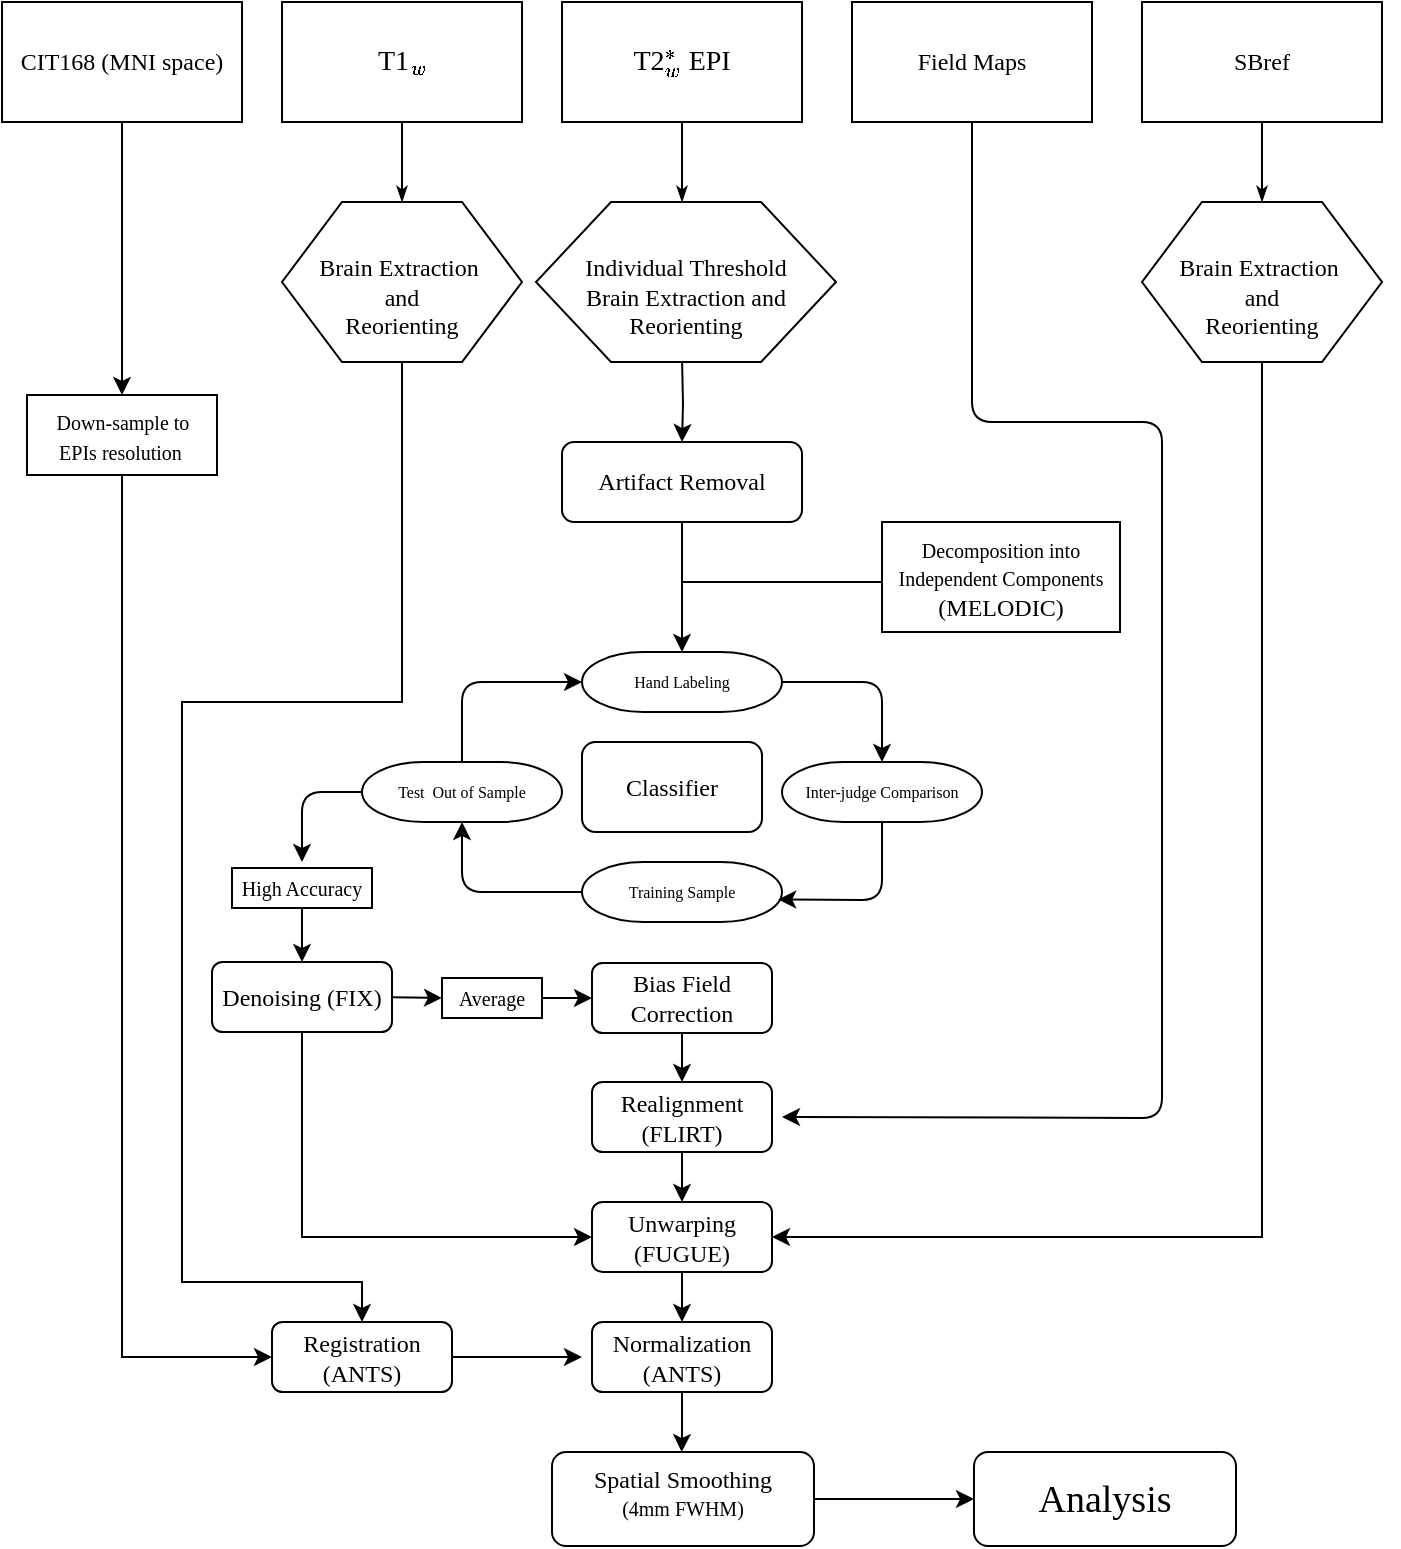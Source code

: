 <mxfile version="12.1.9" type="github" pages="1"><diagram name="Page-1" id="edf60f1a-56cd-e834-aa8a-f176f3a09ee4"><mxGraphModel dx="447" dy="277" grid="0" gridSize="12" guides="1" tooltips="1" connect="1" arrows="1" fold="1" page="0" pageScale="0.5" pageWidth="3300" pageHeight="4681" background="none" math="1" shadow="0"><root><mxCell id="0"/><mxCell id="1" parent="0"/><mxCell id="60e70716793133e9-31" style="edgeStyle=orthogonalEdgeStyle;rounded=0;html=1;labelBackgroundColor=none;startSize=5;endArrow=classicThin;endFill=1;endSize=5;jettySize=auto;orthogonalLoop=1;strokeColor=#000000;strokeWidth=1;fontFamily=Tahoma;fontSize=8;fontColor=#000000;" parent="1" source="b-r2VmLVoNl5AcM9BExB-2" edge="1"><mxGeometry relative="1" as="geometry"><mxPoint x="351" y="120" as="targetPoint"/></mxGeometry></mxCell><mxCell id="60e70716793133e9-2" value="&lt;span style=&quot;font-size: 14px ; text-align: left ; background-color: rgb(255 , 255 , 255)&quot;&gt;T1&lt;/span&gt;&lt;span style=&quot;font-size: 14px ; text-align: left ; background-color: rgb(255 , 255 , 255)&quot;&gt;\(_w\)&lt;/span&gt;" style="shape=trapezoid;whiteSpace=wrap;html=1;rounded=0;shadow=0;labelBackgroundColor=none;strokeColor=#000000;strokeWidth=1;fillColor=#ffffff;fontFamily=Tahoma;fontSize=8;fontColor=#000000;align=center;flipV=1;size=0;" parent="1" vertex="1"><mxGeometry x="151" y="20" width="120" height="60" as="geometry"/></mxCell><mxCell id="60e70716793133e9-4" value="&lt;font&gt;&lt;span style=&quot;font-size: 12px&quot;&gt;SBref&lt;/span&gt;&lt;/font&gt;" style="rounded=0;whiteSpace=wrap;html=1;shadow=0;labelBackgroundColor=none;strokeColor=#000000;strokeWidth=1;fillColor=#ffffff;fontFamily=Tahoma;fontSize=8;fontColor=#000000;align=center;" parent="1" vertex="1"><mxGeometry x="581" y="20" width="120" height="60" as="geometry"/></mxCell><mxCell id="b-r2VmLVoNl5AcM9BExB-12" value="" style="edgeStyle=orthogonalEdgeStyle;rounded=0;orthogonalLoop=1;jettySize=auto;html=1;fontFamily=Tahoma;" edge="1" parent="1" target="b-r2VmLVoNl5AcM9BExB-24"><mxGeometry relative="1" as="geometry"><mxPoint x="351.048" y="199.968" as="sourcePoint"/><mxPoint x="351" y="220" as="targetPoint"/></mxGeometry></mxCell><mxCell id="b-r2VmLVoNl5AcM9BExB-2" value="&lt;span style=&quot;font-size: 14px ; text-align: left ; background-color: rgb(255 , 255 , 255)&quot;&gt;T2&lt;/span&gt;&lt;span style=&quot;font-size: 14px ; text-align: left ; background-color: rgb(255 , 255 , 255)&quot;&gt;\(^*_w\) EPI&lt;/span&gt;&lt;span style=&quot;font-family: &amp;#34;courier new&amp;#34; , &amp;#34;courier&amp;#34; , monospace ; font-size: 14px ; text-align: left ; background-color: rgb(255 , 255 , 255)&quot;&gt;&lt;br&gt;&lt;/span&gt;" style="rounded=0;whiteSpace=wrap;html=1;fontFamily=Tahoma;" vertex="1" parent="1"><mxGeometry x="291" y="20" width="120" height="60" as="geometry"/></mxCell><mxCell id="b-r2VmLVoNl5AcM9BExB-15" value="&lt;span style=&quot;white-space: normal&quot;&gt;&lt;br&gt;Individual Threshold&lt;br&gt;Brain Extraction&amp;nbsp;&lt;/span&gt;&lt;span style=&quot;white-space: normal&quot;&gt;and&lt;/span&gt;&lt;br style=&quot;white-space: normal&quot;&gt;&lt;span style=&quot;white-space: normal&quot;&gt;Reorienting&lt;/span&gt;" style="shape=hexagon;perimeter=hexagonPerimeter2;whiteSpace=wrap;html=1;shadow=0;fontFamily=Tahoma;verticalAlign=middle;" vertex="1" parent="1"><mxGeometry x="278" y="120" width="150" height="80" as="geometry"/></mxCell><mxCell id="b-r2VmLVoNl5AcM9BExB-62" value="" style="edgeStyle=orthogonalEdgeStyle;rounded=0;orthogonalLoop=1;jettySize=auto;html=1;fontFamily=Tahoma;entryX=0.5;entryY=0;entryDx=0;entryDy=0;" edge="1" parent="1" source="b-r2VmLVoNl5AcM9BExB-18" target="b-r2VmLVoNl5AcM9BExB-94"><mxGeometry relative="1" as="geometry"><mxPoint x="171" y="570" as="targetPoint"/><Array as="points"><mxPoint x="211" y="370"/><mxPoint x="101" y="370"/><mxPoint x="101" y="660"/><mxPoint x="191" y="660"/></Array></mxGeometry></mxCell><mxCell id="b-r2VmLVoNl5AcM9BExB-18" value="&lt;span style=&quot;white-space: normal&quot;&gt;&lt;br&gt;Brain Extraction&amp;nbsp;&lt;/span&gt;&lt;br style=&quot;white-space: normal&quot;&gt;&lt;span style=&quot;white-space: normal&quot;&gt;and&lt;/span&gt;&lt;br style=&quot;white-space: normal&quot;&gt;&lt;span style=&quot;white-space: normal&quot;&gt;Reorienting&lt;/span&gt;" style="shape=hexagon;perimeter=hexagonPerimeter2;whiteSpace=wrap;html=1;shadow=0;fontFamily=Tahoma;" vertex="1" parent="1"><mxGeometry x="151" y="120" width="120" height="80" as="geometry"/></mxCell><mxCell id="b-r2VmLVoNl5AcM9BExB-60" value="" style="edgeStyle=orthogonalEdgeStyle;rounded=0;orthogonalLoop=1;jettySize=auto;html=1;fontFamily=Tahoma;exitX=1;exitY=0.5;exitDx=0;exitDy=0;entryX=1;entryY=0.5;entryDx=0;entryDy=0;" edge="1" parent="1" source="b-r2VmLVoNl5AcM9BExB-19" target="b-r2VmLVoNl5AcM9BExB-84"><mxGeometry relative="1" as="geometry"><mxPoint x="550.893" y="179.857" as="sourcePoint"/><mxPoint x="401" y="620" as="targetPoint"/><Array as="points"><mxPoint x="641" y="160"/><mxPoint x="641" y="637"/></Array></mxGeometry></mxCell><mxCell id="b-r2VmLVoNl5AcM9BExB-19" value="&lt;span style=&quot;white-space: normal&quot;&gt;&lt;br&gt;Brain Extraction&amp;nbsp;&lt;/span&gt;&lt;br style=&quot;white-space: normal&quot;&gt;&lt;span style=&quot;white-space: normal&quot;&gt;and&lt;/span&gt;&lt;br style=&quot;white-space: normal&quot;&gt;&lt;span style=&quot;white-space: normal&quot;&gt;Reorienting&lt;/span&gt;" style="shape=hexagon;perimeter=hexagonPerimeter2;whiteSpace=wrap;html=1;shadow=0;fontFamily=Tahoma;" vertex="1" parent="1"><mxGeometry x="581" y="120" width="120" height="80" as="geometry"/></mxCell><mxCell id="b-r2VmLVoNl5AcM9BExB-20" style="edgeStyle=orthogonalEdgeStyle;rounded=0;html=1;labelBackgroundColor=none;startSize=5;endArrow=classicThin;endFill=1;endSize=5;jettySize=auto;orthogonalLoop=1;strokeColor=#000000;strokeWidth=1;fontFamily=Tahoma;fontSize=8;fontColor=#000000;exitX=0.5;exitY=1;exitDx=0;exitDy=0;entryX=0.5;entryY=0;entryDx=0;entryDy=0;" edge="1" parent="1" source="60e70716793133e9-2" target="b-r2VmLVoNl5AcM9BExB-18"><mxGeometry relative="1" as="geometry"><mxPoint x="361" y="90" as="sourcePoint"/><mxPoint x="281" y="110" as="targetPoint"/><Array as="points"/></mxGeometry></mxCell><mxCell id="b-r2VmLVoNl5AcM9BExB-21" style="edgeStyle=orthogonalEdgeStyle;rounded=0;html=1;labelBackgroundColor=none;startSize=5;endArrow=classicThin;endFill=1;endSize=5;jettySize=auto;orthogonalLoop=1;strokeColor=#000000;strokeWidth=1;fontFamily=Tahoma;fontSize=8;fontColor=#000000;exitX=0.5;exitY=1;exitDx=0;exitDy=0;entryX=0.5;entryY=0;entryDx=0;entryDy=0;" edge="1" parent="1" source="60e70716793133e9-4" target="b-r2VmLVoNl5AcM9BExB-19"><mxGeometry relative="1" as="geometry"><mxPoint x="461" y="88" as="sourcePoint"/><mxPoint x="421" y="120" as="targetPoint"/><Array as="points"><mxPoint x="641" y="80"/><mxPoint x="641" y="120"/></Array></mxGeometry></mxCell><mxCell id="b-r2VmLVoNl5AcM9BExB-24" value="Artifact Removal" style="rounded=1;whiteSpace=wrap;html=1;fontFamily=Tahoma;" vertex="1" parent="1"><mxGeometry x="291" y="240" width="120" height="40" as="geometry"/></mxCell><mxCell id="b-r2VmLVoNl5AcM9BExB-27" value="" style="endArrow=none;html=1;fontFamily=Tahoma;" edge="1" parent="1"><mxGeometry width="50" height="50" relative="1" as="geometry"><mxPoint x="351" y="310" as="sourcePoint"/><mxPoint x="456" y="310" as="targetPoint"/></mxGeometry></mxCell><mxCell id="b-r2VmLVoNl5AcM9BExB-28" value="&lt;font style=&quot;font-size: 10px&quot;&gt;Decomposition into Independent Components &lt;/font&gt;(MELODIC)" style="rounded=0;whiteSpace=wrap;html=1;shadow=0;fontFamily=Tahoma;" vertex="1" parent="1"><mxGeometry x="451" y="280" width="119" height="55" as="geometry"/></mxCell><mxCell id="b-r2VmLVoNl5AcM9BExB-31" value="" style="edgeStyle=orthogonalEdgeStyle;rounded=0;orthogonalLoop=1;jettySize=auto;html=1;fontFamily=Tahoma;exitX=0.5;exitY=1;exitDx=0;exitDy=0;" edge="1" parent="1" source="b-r2VmLVoNl5AcM9BExB-24" target="b-r2VmLVoNl5AcM9BExB-43"><mxGeometry relative="1" as="geometry"><mxPoint x="351.048" y="302.968" as="sourcePoint"/><mxPoint x="351" y="343" as="targetPoint"/></mxGeometry></mxCell><mxCell id="b-r2VmLVoNl5AcM9BExB-43" value="Hand Labeling" style="strokeWidth=1;html=1;shape=mxgraph.flowchart.terminator;whiteSpace=wrap;rounded=0;shadow=0;labelBackgroundColor=none;fillColor=#ffffff;fontFamily=Tahoma;fontSize=8;fontColor=#000000;align=center;" vertex="1" parent="1"><mxGeometry x="301" y="345" width="100" height="30" as="geometry"/></mxCell><mxCell id="b-r2VmLVoNl5AcM9BExB-44" value="Inter-judge Comparison" style="strokeWidth=1;html=1;shape=mxgraph.flowchart.terminator;whiteSpace=wrap;rounded=0;shadow=0;labelBackgroundColor=none;fillColor=#ffffff;fontFamily=Tahoma;fontSize=8;fontColor=#000000;align=center;" vertex="1" parent="1"><mxGeometry x="401" y="400" width="100" height="30" as="geometry"/></mxCell><mxCell id="b-r2VmLVoNl5AcM9BExB-45" value="Test&amp;nbsp; Out of Sample" style="strokeWidth=1;html=1;shape=mxgraph.flowchart.terminator;whiteSpace=wrap;rounded=0;shadow=0;labelBackgroundColor=none;fillColor=#ffffff;fontFamily=Tahoma;fontSize=8;fontColor=#000000;align=center;" vertex="1" parent="1"><mxGeometry x="191" y="400" width="100" height="30" as="geometry"/></mxCell><mxCell id="b-r2VmLVoNl5AcM9BExB-46" value="Training Sample" style="strokeWidth=1;html=1;shape=mxgraph.flowchart.terminator;whiteSpace=wrap;rounded=0;shadow=0;labelBackgroundColor=none;fillColor=#ffffff;fontFamily=Tahoma;fontSize=8;fontColor=#000000;align=center;" vertex="1" parent="1"><mxGeometry x="301" y="450" width="100" height="30" as="geometry"/></mxCell><mxCell id="b-r2VmLVoNl5AcM9BExB-47" value="" style="endArrow=classic;html=1;fontFamily=Tahoma;entryX=0.5;entryY=0;entryDx=0;entryDy=0;entryPerimeter=0;" edge="1" parent="1" target="b-r2VmLVoNl5AcM9BExB-44"><mxGeometry width="50" height="50" relative="1" as="geometry"><mxPoint x="401" y="360" as="sourcePoint"/><mxPoint x="451" y="310" as="targetPoint"/><Array as="points"><mxPoint x="451" y="360"/></Array></mxGeometry></mxCell><mxCell id="b-r2VmLVoNl5AcM9BExB-48" value="" style="endArrow=classic;html=1;fontFamily=Tahoma;entryX=0.981;entryY=0.625;entryDx=0;entryDy=0;entryPerimeter=0;exitX=0.5;exitY=1;exitDx=0;exitDy=0;exitPerimeter=0;" edge="1" parent="1" source="b-r2VmLVoNl5AcM9BExB-44" target="b-r2VmLVoNl5AcM9BExB-46"><mxGeometry width="50" height="50" relative="1" as="geometry"><mxPoint x="411" y="453" as="sourcePoint"/><mxPoint x="461" y="493" as="targetPoint"/><Array as="points"><mxPoint x="451" y="469"/></Array></mxGeometry></mxCell><mxCell id="b-r2VmLVoNl5AcM9BExB-49" value="" style="endArrow=classic;html=1;fontFamily=Tahoma;entryX=0.5;entryY=1;entryDx=0;entryDy=0;entryPerimeter=0;exitX=0;exitY=0.5;exitDx=0;exitDy=0;exitPerimeter=0;" edge="1" parent="1" source="b-r2VmLVoNl5AcM9BExB-46" target="b-r2VmLVoNl5AcM9BExB-45"><mxGeometry width="50" height="50" relative="1" as="geometry"><mxPoint x="219.1" y="478.75" as="sourcePoint"/><mxPoint x="271" y="440" as="targetPoint"/><Array as="points"><mxPoint x="241" y="465"/></Array></mxGeometry></mxCell><mxCell id="b-r2VmLVoNl5AcM9BExB-50" value="" style="endArrow=classic;html=1;fontFamily=Tahoma;entryX=0;entryY=0.5;entryDx=0;entryDy=0;entryPerimeter=0;" edge="1" parent="1" source="b-r2VmLVoNl5AcM9BExB-45" target="b-r2VmLVoNl5AcM9BExB-43"><mxGeometry width="50" height="50" relative="1" as="geometry"><mxPoint x="301" y="377.5" as="sourcePoint"/><mxPoint x="241" y="342.5" as="targetPoint"/><Array as="points"><mxPoint x="241" y="360"/></Array></mxGeometry></mxCell><mxCell id="b-r2VmLVoNl5AcM9BExB-51" value="Classifier" style="rounded=1;whiteSpace=wrap;html=1;shadow=0;fontFamily=Tahoma;" vertex="1" parent="1"><mxGeometry x="301" y="390" width="90" height="45" as="geometry"/></mxCell><mxCell id="b-r2VmLVoNl5AcM9BExB-83" value="" style="edgeStyle=orthogonalEdgeStyle;rounded=0;orthogonalLoop=1;jettySize=auto;html=1;fontFamily=Tahoma;" edge="1" parent="1" source="b-r2VmLVoNl5AcM9BExB-52" target="b-r2VmLVoNl5AcM9BExB-82"><mxGeometry relative="1" as="geometry"/></mxCell><mxCell id="b-r2VmLVoNl5AcM9BExB-52" value="Bias Field Correction" style="rounded=1;whiteSpace=wrap;html=1;shadow=0;fontFamily=Tahoma;" vertex="1" parent="1"><mxGeometry x="306" y="500.5" width="90" height="35" as="geometry"/></mxCell><mxCell id="b-r2VmLVoNl5AcM9BExB-85" value="" style="edgeStyle=orthogonalEdgeStyle;rounded=0;orthogonalLoop=1;jettySize=auto;html=1;fontFamily=Tahoma;" edge="1" parent="1" source="b-r2VmLVoNl5AcM9BExB-82" target="b-r2VmLVoNl5AcM9BExB-84"><mxGeometry relative="1" as="geometry"/></mxCell><mxCell id="b-r2VmLVoNl5AcM9BExB-82" value="Realignment (FLIRT)" style="rounded=1;whiteSpace=wrap;html=1;shadow=0;fontFamily=Tahoma;" vertex="1" parent="1"><mxGeometry x="306" y="560" width="90" height="35" as="geometry"/></mxCell><mxCell id="b-r2VmLVoNl5AcM9BExB-90" value="" style="edgeStyle=orthogonalEdgeStyle;rounded=0;orthogonalLoop=1;jettySize=auto;html=1;fontFamily=Tahoma;" edge="1" parent="1" source="b-r2VmLVoNl5AcM9BExB-84" target="b-r2VmLVoNl5AcM9BExB-68"><mxGeometry relative="1" as="geometry"/></mxCell><mxCell id="b-r2VmLVoNl5AcM9BExB-84" value="Unwarping (FUGUE)" style="rounded=1;whiteSpace=wrap;html=1;shadow=0;fontFamily=Tahoma;" vertex="1" parent="1"><mxGeometry x="306" y="620" width="90" height="35" as="geometry"/></mxCell><mxCell id="b-r2VmLVoNl5AcM9BExB-53" value="" style="endArrow=classic;html=1;fontFamily=Tahoma;exitX=0;exitY=0.5;exitDx=0;exitDy=0;exitPerimeter=0;" edge="1" parent="1"><mxGeometry width="50" height="50" relative="1" as="geometry"><mxPoint x="191" y="415" as="sourcePoint"/><mxPoint x="161" y="450" as="targetPoint"/><Array as="points"><mxPoint x="161" y="415"/></Array></mxGeometry></mxCell><mxCell id="b-r2VmLVoNl5AcM9BExB-54" value="&lt;font style=&quot;font-size: 10px&quot; face=&quot;Tahoma&quot;&gt;High Accuracy&lt;/font&gt;" style="rounded=0;whiteSpace=wrap;html=1;verticalAlign=middle;" vertex="1" parent="1"><mxGeometry x="126" y="453" width="70" height="20" as="geometry"/></mxCell><mxCell id="b-r2VmLVoNl5AcM9BExB-55" value="" style="endArrow=classic;html=1;fontFamily=Tahoma;exitX=0.5;exitY=1;exitDx=0;exitDy=0;entryX=0.5;entryY=0;entryDx=0;entryDy=0;" edge="1" parent="1" target="b-r2VmLVoNl5AcM9BExB-97"><mxGeometry width="50" height="50" relative="1" as="geometry"><mxPoint x="161" y="473" as="sourcePoint"/><mxPoint x="161" y="507.5" as="targetPoint"/><Array as="points"/></mxGeometry></mxCell><mxCell id="b-r2VmLVoNl5AcM9BExB-89" value="" style="edgeStyle=orthogonalEdgeStyle;rounded=0;orthogonalLoop=1;jettySize=auto;html=1;fontFamily=Tahoma;entryX=0;entryY=0.5;entryDx=0;entryDy=0;" edge="1" parent="1" source="b-r2VmLVoNl5AcM9BExB-97" target="b-r2VmLVoNl5AcM9BExB-84"><mxGeometry relative="1" as="geometry"><mxPoint x="161" y="650" as="targetPoint"/><Array as="points"><mxPoint x="161" y="637"/></Array></mxGeometry></mxCell><mxCell id="b-r2VmLVoNl5AcM9BExB-57" value="" style="endArrow=classic;html=1;fontFamily=Tahoma;exitX=1;exitY=0.5;exitDx=0;exitDy=0;entryX=0;entryY=0.5;entryDx=0;entryDy=0;" edge="1" parent="1" target="b-r2VmLVoNl5AcM9BExB-77"><mxGeometry width="50" height="50" relative="1" as="geometry"><mxPoint x="196" y="517.5" as="sourcePoint"/><mxPoint x="171" y="520.0" as="targetPoint"/><Array as="points"/></mxGeometry></mxCell><mxCell id="b-r2VmLVoNl5AcM9BExB-58" value="&lt;font&gt;&lt;span style=&quot;font-size: 12px&quot;&gt;Field Maps&lt;/span&gt;&lt;/font&gt;" style="rounded=0;whiteSpace=wrap;html=1;shadow=0;labelBackgroundColor=none;strokeColor=#000000;strokeWidth=1;fillColor=#ffffff;fontFamily=Tahoma;fontSize=8;fontColor=#000000;align=center;" vertex="1" parent="1"><mxGeometry x="436" y="20" width="120" height="60" as="geometry"/></mxCell><mxCell id="b-r2VmLVoNl5AcM9BExB-59" value="" style="endArrow=classic;html=1;fontFamily=Tahoma;exitX=0.5;exitY=1;exitDx=0;exitDy=0;entryX=1;entryY=0.5;entryDx=0;entryDy=0;" edge="1" parent="1" source="b-r2VmLVoNl5AcM9BExB-58"><mxGeometry width="50" height="50" relative="1" as="geometry"><mxPoint x="501" y="262.5" as="sourcePoint"/><mxPoint x="401" y="577.5" as="targetPoint"/><Array as="points"><mxPoint x="496" y="230"/><mxPoint x="591" y="230"/><mxPoint x="591" y="578"/></Array></mxGeometry></mxCell><mxCell id="b-r2VmLVoNl5AcM9BExB-72" value="" style="edgeStyle=orthogonalEdgeStyle;rounded=0;orthogonalLoop=1;jettySize=auto;html=1;fontFamily=Tahoma;" edge="1" parent="1" source="b-r2VmLVoNl5AcM9BExB-68"><mxGeometry relative="1" as="geometry"><mxPoint x="350.833" y="745" as="targetPoint"/></mxGeometry></mxCell><mxCell id="b-r2VmLVoNl5AcM9BExB-68" value="Normalization&lt;br&gt;(ANTS)" style="rounded=1;whiteSpace=wrap;html=1;shadow=0;fontFamily=Tahoma;" vertex="1" parent="1"><mxGeometry x="306" y="680" width="90" height="35" as="geometry"/></mxCell><mxCell id="b-r2VmLVoNl5AcM9BExB-108" value="" style="edgeStyle=orthogonalEdgeStyle;rounded=0;orthogonalLoop=1;jettySize=auto;html=1;fontFamily=Tahoma;" edge="1" parent="1" source="b-r2VmLVoNl5AcM9BExB-73" target="b-r2VmLVoNl5AcM9BExB-107"><mxGeometry relative="1" as="geometry"/></mxCell><mxCell id="b-r2VmLVoNl5AcM9BExB-73" value="Spatial Smoothing &lt;br&gt;&lt;font style=&quot;font-size: 10px&quot;&gt;(4mm FWHM)&lt;/font&gt;" style="rounded=1;whiteSpace=wrap;html=1;shadow=0;fontFamily=Tahoma;verticalAlign=top;" vertex="1" parent="1"><mxGeometry x="286" y="745" width="131" height="47" as="geometry"/></mxCell><mxCell id="b-r2VmLVoNl5AcM9BExB-107" value="&lt;font style=&quot;font-size: 19px&quot;&gt;Analysis&lt;/font&gt;" style="rounded=1;whiteSpace=wrap;html=1;shadow=0;fontFamily=Tahoma;" vertex="1" parent="1"><mxGeometry x="497" y="745" width="131" height="47" as="geometry"/></mxCell><mxCell id="b-r2VmLVoNl5AcM9BExB-80" value="" style="edgeStyle=orthogonalEdgeStyle;rounded=0;orthogonalLoop=1;jettySize=auto;html=1;fontFamily=Tahoma;" edge="1" parent="1" source="b-r2VmLVoNl5AcM9BExB-77" target="b-r2VmLVoNl5AcM9BExB-52"><mxGeometry relative="1" as="geometry"/></mxCell><mxCell id="b-r2VmLVoNl5AcM9BExB-77" value="&lt;font face=&quot;Tahoma&quot;&gt;&lt;span style=&quot;font-size: 10px&quot;&gt;Average&lt;/span&gt;&lt;/font&gt;" style="rounded=0;whiteSpace=wrap;html=1;" vertex="1" parent="1"><mxGeometry x="231" y="508" width="50" height="20" as="geometry"/></mxCell><mxCell id="b-r2VmLVoNl5AcM9BExB-93" value="" style="edgeStyle=orthogonalEdgeStyle;rounded=0;orthogonalLoop=1;jettySize=auto;html=1;fontFamily=Tahoma;entryX=0;entryY=0.5;entryDx=0;entryDy=0;" edge="1" parent="1" source="b-r2VmLVoNl5AcM9BExB-102" target="b-r2VmLVoNl5AcM9BExB-94"><mxGeometry relative="1" as="geometry"><mxPoint x="71" y="700" as="targetPoint"/><Array as="points"><mxPoint x="71" y="697"/></Array></mxGeometry></mxCell><mxCell id="b-r2VmLVoNl5AcM9BExB-110" value="" style="edgeStyle=orthogonalEdgeStyle;rounded=0;orthogonalLoop=1;jettySize=auto;html=1;fontFamily=Tahoma;entryX=0.5;entryY=0;entryDx=0;entryDy=0;" edge="1" parent="1" source="b-r2VmLVoNl5AcM9BExB-91" target="b-r2VmLVoNl5AcM9BExB-102"><mxGeometry relative="1" as="geometry"><mxPoint x="71" y="160" as="targetPoint"/></mxGeometry></mxCell><mxCell id="b-r2VmLVoNl5AcM9BExB-91" value="&lt;span style=&quot;font-size: 12px&quot;&gt;CIT168 (MNI space)&lt;/span&gt;" style="shape=trapezoid;whiteSpace=wrap;html=1;rounded=0;shadow=0;labelBackgroundColor=none;strokeColor=#000000;strokeWidth=1;fillColor=#ffffff;fontFamily=Tahoma;fontSize=8;fontColor=#000000;align=center;flipV=1;size=0;" vertex="1" parent="1"><mxGeometry x="11" y="20" width="120" height="60" as="geometry"/></mxCell><mxCell id="b-r2VmLVoNl5AcM9BExB-96" style="edgeStyle=orthogonalEdgeStyle;rounded=0;orthogonalLoop=1;jettySize=auto;html=1;fontFamily=Tahoma;" edge="1" parent="1" source="b-r2VmLVoNl5AcM9BExB-94"><mxGeometry relative="1" as="geometry"><mxPoint x="301" y="697.5" as="targetPoint"/></mxGeometry></mxCell><mxCell id="b-r2VmLVoNl5AcM9BExB-94" value="Registration&lt;br&gt;(ANTS)" style="rounded=1;whiteSpace=wrap;html=1;shadow=0;fontFamily=Tahoma;" vertex="1" parent="1"><mxGeometry x="146" y="680" width="90" height="35" as="geometry"/></mxCell><mxCell id="b-r2VmLVoNl5AcM9BExB-97" value="Denoising (FIX)" style="rounded=1;whiteSpace=wrap;html=1;shadow=0;fontFamily=Tahoma;" vertex="1" parent="1"><mxGeometry x="116" y="500" width="90" height="35" as="geometry"/></mxCell><mxCell id="b-r2VmLVoNl5AcM9BExB-102" value="&lt;font face=&quot;Tahoma&quot;&gt;&lt;span style=&quot;font-size: 10px&quot;&gt;Down-sample to&lt;br&gt;EPIs resolution&amp;nbsp;&lt;/span&gt;&lt;/font&gt;" style="rounded=0;whiteSpace=wrap;html=1;" vertex="1" parent="1"><mxGeometry x="23.5" y="216.5" width="95" height="40" as="geometry"/></mxCell></root></mxGraphModel></diagram></mxfile>